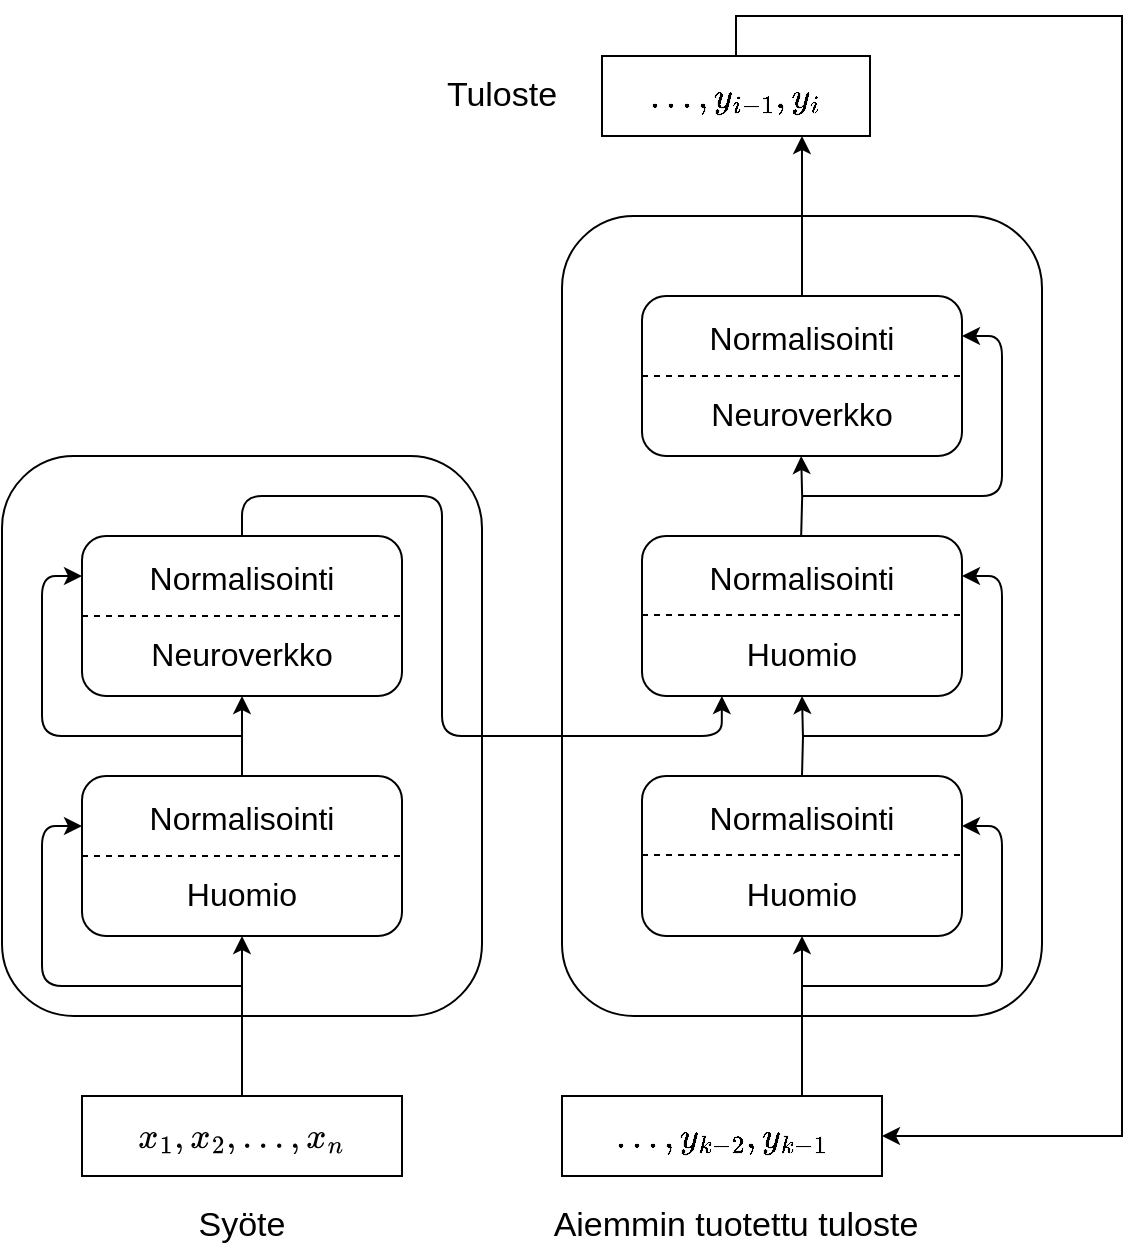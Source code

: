 <mxfile version="21.3.2" type="github">
  <diagram name="Sivu-1" id="GMaKvx0z-_WbxwCyOCGv">
    <mxGraphModel dx="1444" dy="767" grid="1" gridSize="10" guides="1" tooltips="1" connect="1" arrows="1" fold="1" page="1" pageScale="1" pageWidth="827" pageHeight="1169" math="1" shadow="0">
      <root>
        <mxCell id="0" />
        <mxCell id="1" parent="0" />
        <mxCell id="7PYKrdhhIDAXLN2S15Va-42" style="edgeStyle=orthogonalEdgeStyle;rounded=1;orthogonalLoop=1;jettySize=auto;html=1;exitX=1;exitY=0.25;exitDx=0;exitDy=0;entryX=1;entryY=0.25;entryDx=0;entryDy=0;" parent="1" target="7PYKrdhhIDAXLN2S15Va-36" edge="1">
          <mxGeometry relative="1" as="geometry">
            <mxPoint x="520" y="420" as="sourcePoint" />
            <Array as="points">
              <mxPoint x="620" y="420" />
              <mxPoint x="620" y="340" />
            </Array>
          </mxGeometry>
        </mxCell>
        <mxCell id="7PYKrdhhIDAXLN2S15Va-36" value="&lt;div style=&quot;font-size: 16px;&quot;&gt;&lt;font style=&quot;font-size: 16px;&quot;&gt;Normalisointi&lt;/font&gt;&lt;/div&gt;&lt;div style=&quot;font-size: 16px;&quot;&gt;&lt;font style=&quot;font-size: 16px;&quot;&gt;&lt;br&gt;&lt;/font&gt;&lt;/div&gt;&lt;div style=&quot;font-size: 16px;&quot;&gt;&lt;font style=&quot;font-size: 16px;&quot;&gt;Neuroverkko&lt;font style=&quot;font-size: 16px;&quot;&gt;&lt;br&gt;&lt;/font&gt;&lt;/font&gt;&lt;/div&gt;" style="rounded=1;whiteSpace=wrap;html=1;" parent="1" vertex="1">
          <mxGeometry x="440" y="320" width="160" height="80" as="geometry" />
        </mxCell>
        <mxCell id="7PYKrdhhIDAXLN2S15Va-35" value="&lt;div style=&quot;font-size: 16px;&quot;&gt;&lt;font style=&quot;font-size: 16px;&quot;&gt;Normalisointi&lt;/font&gt;&lt;/div&gt;&lt;div style=&quot;font-size: 16px;&quot;&gt;&lt;font style=&quot;font-size: 16px;&quot;&gt;&lt;br&gt;&lt;/font&gt;&lt;/div&gt;&lt;div style=&quot;font-size: 16px;&quot;&gt;&lt;font style=&quot;font-size: 16px;&quot;&gt;Huomio&lt;font style=&quot;font-size: 16px;&quot;&gt;&lt;br&gt;&lt;/font&gt;&lt;/font&gt;&lt;/div&gt;" style="rounded=1;whiteSpace=wrap;html=1;" parent="1" vertex="1">
          <mxGeometry x="440" y="440" width="160" height="80" as="geometry" />
        </mxCell>
        <mxCell id="7PYKrdhhIDAXLN2S15Va-34" value="&lt;div style=&quot;font-size: 16px;&quot;&gt;&lt;font style=&quot;font-size: 16px;&quot;&gt;Normalisointi&lt;/font&gt;&lt;/div&gt;&lt;div style=&quot;font-size: 16px;&quot;&gt;&lt;font style=&quot;font-size: 16px;&quot;&gt;&lt;br&gt;&lt;/font&gt;&lt;/div&gt;&lt;div style=&quot;font-size: 16px;&quot;&gt;&lt;font style=&quot;font-size: 16px;&quot;&gt;Huomio&lt;font style=&quot;font-size: 16px;&quot;&gt;&lt;br&gt;&lt;/font&gt;&lt;/font&gt;&lt;/div&gt;" style="rounded=1;whiteSpace=wrap;html=1;" parent="1" vertex="1">
          <mxGeometry x="440" y="560" width="160" height="80" as="geometry" />
        </mxCell>
        <mxCell id="7PYKrdhhIDAXLN2S15Va-33" value="&lt;div style=&quot;font-size: 16px;&quot;&gt;&lt;font style=&quot;font-size: 16px;&quot;&gt;Normalisointi&lt;/font&gt;&lt;/div&gt;&lt;div style=&quot;font-size: 16px;&quot;&gt;&lt;font style=&quot;font-size: 16px;&quot;&gt;&lt;br&gt;&lt;/font&gt;&lt;/div&gt;&lt;div style=&quot;font-size: 16px;&quot;&gt;&lt;font style=&quot;font-size: 16px;&quot;&gt;Huomio&lt;font style=&quot;font-size: 16px;&quot;&gt;&lt;br&gt;&lt;/font&gt;&lt;/font&gt;&lt;/div&gt;" style="rounded=1;whiteSpace=wrap;html=1;" parent="1" vertex="1">
          <mxGeometry x="160" y="560" width="160" height="80" as="geometry" />
        </mxCell>
        <mxCell id="7PYKrdhhIDAXLN2S15Va-39" style="edgeStyle=orthogonalEdgeStyle;rounded=1;orthogonalLoop=1;jettySize=auto;html=1;exitX=0.5;exitY=0;exitDx=0;exitDy=0;entryX=0.333;entryY=0.6;entryDx=0;entryDy=0;entryPerimeter=0;" parent="1" source="7PYKrdhhIDAXLN2S15Va-3" edge="1">
          <mxGeometry relative="1" as="geometry">
            <mxPoint x="479.92" y="520" as="targetPoint" />
            <Array as="points">
              <mxPoint x="240" y="420" />
              <mxPoint x="340" y="420" />
              <mxPoint x="340" y="540" />
              <mxPoint x="480" y="540" />
            </Array>
          </mxGeometry>
        </mxCell>
        <mxCell id="7PYKrdhhIDAXLN2S15Va-48" style="edgeStyle=orthogonalEdgeStyle;rounded=1;orthogonalLoop=1;jettySize=auto;html=1;entryX=0;entryY=0.25;entryDx=0;entryDy=0;" parent="1" target="7PYKrdhhIDAXLN2S15Va-3" edge="1">
          <mxGeometry relative="1" as="geometry">
            <mxPoint x="240" y="540" as="sourcePoint" />
            <Array as="points">
              <mxPoint x="140" y="540" />
              <mxPoint x="140" y="460" />
            </Array>
          </mxGeometry>
        </mxCell>
        <mxCell id="7PYKrdhhIDAXLN2S15Va-3" value="&lt;div style=&quot;font-size: 16px;&quot;&gt;&lt;font style=&quot;font-size: 16px;&quot;&gt;Normalisointi&lt;/font&gt;&lt;/div&gt;&lt;div style=&quot;font-size: 16px;&quot;&gt;&lt;font style=&quot;font-size: 16px;&quot;&gt;&lt;br&gt;&lt;/font&gt;&lt;/div&gt;&lt;div style=&quot;font-size: 16px;&quot;&gt;&lt;font style=&quot;font-size: 16px;&quot;&gt;Neuroverkko&lt;br&gt;&lt;/font&gt;&lt;/div&gt;" style="rounded=1;whiteSpace=wrap;html=1;" parent="1" vertex="1">
          <mxGeometry x="160" y="440" width="160" height="80" as="geometry" />
        </mxCell>
        <mxCell id="7PYKrdhhIDAXLN2S15Va-24" style="edgeStyle=orthogonalEdgeStyle;rounded=0;orthogonalLoop=1;jettySize=auto;html=1;exitX=0.5;exitY=0;exitDx=0;exitDy=0;entryX=0.5;entryY=1;entryDx=0;entryDy=0;" parent="1" edge="1">
          <mxGeometry relative="1" as="geometry">
            <mxPoint x="520" y="560" as="sourcePoint" />
            <mxPoint x="520" y="520" as="targetPoint" />
          </mxGeometry>
        </mxCell>
        <mxCell id="7PYKrdhhIDAXLN2S15Va-26" style="edgeStyle=orthogonalEdgeStyle;rounded=0;orthogonalLoop=1;jettySize=auto;html=1;entryX=0.5;entryY=1;entryDx=0;entryDy=0;exitX=0.75;exitY=0;exitDx=0;exitDy=0;" parent="1" edge="1">
          <mxGeometry relative="1" as="geometry">
            <mxPoint x="520" y="640" as="targetPoint" />
            <mxPoint x="520" y="720" as="sourcePoint" />
          </mxGeometry>
        </mxCell>
        <mxCell id="7PYKrdhhIDAXLN2S15Va-31" style="edgeStyle=orthogonalEdgeStyle;rounded=0;orthogonalLoop=1;jettySize=auto;html=1;exitX=0.5;exitY=0;exitDx=0;exitDy=0;" parent="1" edge="1">
          <mxGeometry relative="1" as="geometry">
            <mxPoint x="520" y="240" as="targetPoint" />
            <mxPoint x="520" y="320" as="sourcePoint" />
          </mxGeometry>
        </mxCell>
        <mxCell id="7PYKrdhhIDAXLN2S15Va-25" style="edgeStyle=orthogonalEdgeStyle;rounded=0;orthogonalLoop=1;jettySize=auto;html=1;exitX=0.5;exitY=0;exitDx=0;exitDy=0;entryX=0.5;entryY=1;entryDx=0;entryDy=0;" parent="1" edge="1">
          <mxGeometry relative="1" as="geometry">
            <mxPoint x="519.58" y="440" as="sourcePoint" />
            <mxPoint x="519.58" y="400" as="targetPoint" />
          </mxGeometry>
        </mxCell>
        <mxCell id="7PYKrdhhIDAXLN2S15Va-9" value="" style="endArrow=classic;html=1;rounded=0;entryX=0.5;entryY=1;entryDx=0;entryDy=0;exitX=0.5;exitY=0;exitDx=0;exitDy=0;" parent="1" target="7PYKrdhhIDAXLN2S15Va-3" edge="1">
          <mxGeometry width="50" height="50" relative="1" as="geometry">
            <mxPoint x="240" y="560" as="sourcePoint" />
            <mxPoint x="480" y="490" as="targetPoint" />
          </mxGeometry>
        </mxCell>
        <mxCell id="7PYKrdhhIDAXLN2S15Va-10" value="" style="endArrow=classic;html=1;rounded=0;entryX=0.5;entryY=1;entryDx=0;entryDy=0;" parent="1" edge="1">
          <mxGeometry width="50" height="50" relative="1" as="geometry">
            <mxPoint x="240" y="720" as="sourcePoint" />
            <mxPoint x="240" y="640" as="targetPoint" />
          </mxGeometry>
        </mxCell>
        <mxCell id="7PYKrdhhIDAXLN2S15Va-15" value="" style="endArrow=none;dashed=1;html=1;rounded=0;exitX=0;exitY=0.5;exitDx=0;exitDy=0;entryX=1;entryY=0.5;entryDx=0;entryDy=0;" parent="1" edge="1">
          <mxGeometry width="50" height="50" relative="1" as="geometry">
            <mxPoint x="160" y="600" as="sourcePoint" />
            <mxPoint x="320" y="600" as="targetPoint" />
          </mxGeometry>
        </mxCell>
        <mxCell id="7PYKrdhhIDAXLN2S15Va-16" value="" style="endArrow=none;dashed=1;html=1;rounded=0;exitX=0;exitY=0.5;exitDx=0;exitDy=0;entryX=1;entryY=0.5;entryDx=0;entryDy=0;" parent="1" source="7PYKrdhhIDAXLN2S15Va-3" target="7PYKrdhhIDAXLN2S15Va-3" edge="1">
          <mxGeometry width="50" height="50" relative="1" as="geometry">
            <mxPoint x="350" y="570" as="sourcePoint" />
            <mxPoint x="400" y="520" as="targetPoint" />
          </mxGeometry>
        </mxCell>
        <mxCell id="7PYKrdhhIDAXLN2S15Va-21" value="" style="endArrow=none;dashed=1;html=1;rounded=0;exitX=0;exitY=0.5;exitDx=0;exitDy=0;entryX=1;entryY=0.5;entryDx=0;entryDy=0;" parent="1" edge="1">
          <mxGeometry width="50" height="50" relative="1" as="geometry">
            <mxPoint x="440" y="360" as="sourcePoint" />
            <mxPoint x="600" y="360" as="targetPoint" />
          </mxGeometry>
        </mxCell>
        <mxCell id="7PYKrdhhIDAXLN2S15Va-22" value="" style="endArrow=none;dashed=1;html=1;rounded=0;exitX=0;exitY=0.5;exitDx=0;exitDy=0;entryX=1;entryY=0.5;entryDx=0;entryDy=0;" parent="1" edge="1">
          <mxGeometry width="50" height="50" relative="1" as="geometry">
            <mxPoint x="440" y="479.5" as="sourcePoint" />
            <mxPoint x="600" y="479.5" as="targetPoint" />
          </mxGeometry>
        </mxCell>
        <mxCell id="7PYKrdhhIDAXLN2S15Va-23" value="" style="endArrow=none;dashed=1;html=1;rounded=0;exitX=0;exitY=0.5;exitDx=0;exitDy=0;entryX=1;entryY=0.5;entryDx=0;entryDy=0;" parent="1" edge="1">
          <mxGeometry width="50" height="50" relative="1" as="geometry">
            <mxPoint x="440" y="599.5" as="sourcePoint" />
            <mxPoint x="600" y="599.5" as="targetPoint" />
          </mxGeometry>
        </mxCell>
        <mxCell id="7PYKrdhhIDAXLN2S15Va-43" style="edgeStyle=orthogonalEdgeStyle;rounded=1;orthogonalLoop=1;jettySize=auto;html=1;exitX=1;exitY=0.25;exitDx=0;exitDy=0;entryX=1;entryY=0.25;entryDx=0;entryDy=0;" parent="1" edge="1">
          <mxGeometry relative="1" as="geometry">
            <mxPoint x="600" y="460" as="targetPoint" />
            <mxPoint x="520" y="540" as="sourcePoint" />
            <Array as="points">
              <mxPoint x="620" y="540" />
              <mxPoint x="620" y="460" />
            </Array>
          </mxGeometry>
        </mxCell>
        <mxCell id="7PYKrdhhIDAXLN2S15Va-44" style="edgeStyle=orthogonalEdgeStyle;rounded=1;orthogonalLoop=1;jettySize=auto;html=1;exitX=1;exitY=0.25;exitDx=0;exitDy=0;entryX=1;entryY=0.25;entryDx=0;entryDy=0;" parent="1" edge="1">
          <mxGeometry relative="1" as="geometry">
            <mxPoint x="600" y="585" as="targetPoint" />
            <mxPoint x="520" y="665" as="sourcePoint" />
            <Array as="points">
              <mxPoint x="620" y="665" />
              <mxPoint x="620" y="585" />
            </Array>
          </mxGeometry>
        </mxCell>
        <mxCell id="7PYKrdhhIDAXLN2S15Va-49" style="edgeStyle=orthogonalEdgeStyle;rounded=1;orthogonalLoop=1;jettySize=auto;html=1;entryX=0;entryY=0.25;entryDx=0;entryDy=0;" parent="1" edge="1">
          <mxGeometry relative="1" as="geometry">
            <mxPoint x="160" y="585" as="targetPoint" />
            <mxPoint x="240" y="665" as="sourcePoint" />
            <Array as="points">
              <mxPoint x="140" y="665" />
              <mxPoint x="140" y="585" />
            </Array>
          </mxGeometry>
        </mxCell>
        <mxCell id="7PYKrdhhIDAXLN2S15Va-50" value="" style="rounded=1;whiteSpace=wrap;html=1;fillColor=none;" parent="1" vertex="1">
          <mxGeometry x="120" y="400" width="240" height="280" as="geometry" />
        </mxCell>
        <mxCell id="7PYKrdhhIDAXLN2S15Va-51" value="" style="rounded=1;whiteSpace=wrap;html=1;fillColor=none;" parent="1" vertex="1">
          <mxGeometry x="400" y="280" width="240" height="400" as="geometry" />
        </mxCell>
        <mxCell id="Tz3jFz0AzKm_h4EaVXFq-5" style="edgeStyle=orthogonalEdgeStyle;rounded=0;orthogonalLoop=1;jettySize=auto;html=1;exitX=0.5;exitY=0;exitDx=0;exitDy=0;" parent="1" source="Tz3jFz0AzKm_h4EaVXFq-4" edge="1">
          <mxGeometry relative="1" as="geometry">
            <mxPoint x="560" y="740" as="targetPoint" />
            <Array as="points">
              <mxPoint x="487" y="180" />
              <mxPoint x="680" y="180" />
            </Array>
          </mxGeometry>
        </mxCell>
        <mxCell id="Tz3jFz0AzKm_h4EaVXFq-4" value="&lt;div style=&quot;font-size: 13px;&quot;&gt;&lt;font style=&quot;font-size: 15px;&quot;&gt;$$\dots, y_{i-1}, y_{i}$$&lt;/font&gt;&lt;/div&gt;" style="rounded=0;whiteSpace=wrap;html=1;" parent="1" vertex="1">
          <mxGeometry x="420" y="200" width="134" height="40" as="geometry" />
        </mxCell>
        <mxCell id="Tz3jFz0AzKm_h4EaVXFq-6" value="&lt;font style=&quot;font-size: 15px;&quot;&gt;&lt;svg xmlns:xlink=&quot;http://www.w3.org/1999/xlink&quot; viewBox=&quot;0 -442 5769 636&quot; role=&quot;img&quot; height=&quot;1.439ex&quot; width=&quot;13.052ex&quot; xmlns=&quot;http://www.w3.org/2000/svg&quot; style=&quot;vertical-align: -0.439ex;&quot;&gt;&lt;defs&gt;&lt;path d=&quot;M52 289Q59 331 106 386T222 442Q257 442 286 424T329 379Q371 442 430 442Q467 442 494 420T522 361Q522 332 508 314T481 292T458 288Q439 288 427 299T415 328Q415 374 465 391Q454 404 425 404Q412 404 406 402Q368 386 350 336Q290 115 290 78Q290 50 306 38T341 26Q378 26 414 59T463 140Q466 150 469 151T485 153H489Q504 153 504 145Q504 144 502 134Q486 77 440 33T333 -11Q263 -11 227 52Q186 -10 133 -10H127Q78 -10 57 16T35 71Q35 103 54 123T99 143Q142 143 142 101Q142 81 130 66T107 46T94 41L91 40Q91 39 97 36T113 29T132 26Q168 26 194 71Q203 87 217 139T245 247T261 313Q266 340 266 352Q266 380 251 392T217 404Q177 404 142 372T93 290Q91 281 88 280T72 278H58Q52 284 52 289Z&quot; id=&quot;MJX-2-TEX-I-1D465&quot;&gt;&lt;/path&gt;&lt;path d=&quot;M213 578L200 573Q186 568 160 563T102 556H83V602H102Q149 604 189 617T245 641T273 663Q275 666 285 666Q294 666 302 660V361L303 61Q310 54 315 52T339 48T401 46H427V0H416Q395 3 257 3Q121 3 100 0H88V46H114Q136 46 152 46T177 47T193 50T201 52T207 57T213 61V578Z&quot; id=&quot;MJX-2-TEX-N-31&quot;&gt;&lt;/path&gt;&lt;path d=&quot;M78 35T78 60T94 103T137 121Q165 121 187 96T210 8Q210 -27 201 -60T180 -117T154 -158T130 -185T117 -194Q113 -194 104 -185T95 -172Q95 -168 106 -156T131 -126T157 -76T173 -3V9L172 8Q170 7 167 6T161 3T152 1T140 0Q113 0 96 17Z&quot; id=&quot;MJX-2-TEX-N-2C&quot;&gt;&lt;/path&gt;&lt;path d=&quot;M109 429Q82 429 66 447T50 491Q50 562 103 614T235 666Q326 666 387 610T449 465Q449 422 429 383T381 315T301 241Q265 210 201 149L142 93L218 92Q375 92 385 97Q392 99 409 186V189H449V186Q448 183 436 95T421 3V0H50V19V31Q50 38 56 46T86 81Q115 113 136 137Q145 147 170 174T204 211T233 244T261 278T284 308T305 340T320 369T333 401T340 431T343 464Q343 527 309 573T212 619Q179 619 154 602T119 569T109 550Q109 549 114 549Q132 549 151 535T170 489Q170 464 154 447T109 429Z&quot; id=&quot;MJX-2-TEX-N-32&quot;&gt;&lt;/path&gt;&lt;path d=&quot;M78 60Q78 84 95 102T138 120Q162 120 180 104T199 61Q199 36 182 18T139 0T96 17T78 60ZM525 60Q525 84 542 102T585 120Q609 120 627 104T646 61Q646 36 629 18T586 0T543 17T525 60ZM972 60Q972 84 989 102T1032 120Q1056 120 1074 104T1093 61Q1093 36 1076 18T1033 0T990 17T972 60Z&quot; id=&quot;MJX-2-TEX-N-2026&quot;&gt;&lt;/path&gt;&lt;path d=&quot;M21 287Q22 293 24 303T36 341T56 388T89 425T135 442Q171 442 195 424T225 390T231 369Q231 367 232 367L243 378Q304 442 382 442Q436 442 469 415T503 336T465 179T427 52Q427 26 444 26Q450 26 453 27Q482 32 505 65T540 145Q542 153 560 153Q580 153 580 145Q580 144 576 130Q568 101 554 73T508 17T439 -10Q392 -10 371 17T350 73Q350 92 386 193T423 345Q423 404 379 404H374Q288 404 229 303L222 291L189 157Q156 26 151 16Q138 -11 108 -11Q95 -11 87 -5T76 7T74 17Q74 30 112 180T152 343Q153 348 153 366Q153 405 129 405Q91 405 66 305Q60 285 60 284Q58 278 41 278H27Q21 284 21 287Z&quot; id=&quot;MJX-2-TEX-I-1D45B&quot;&gt;&lt;/path&gt;&lt;/defs&gt;&lt;g transform=&quot;scale(1,-1)&quot; stroke-width=&quot;0&quot; fill=&quot;currentColor&quot; stroke=&quot;currentColor&quot;&gt;&lt;g data-mml-node=&quot;math&quot;&gt;&lt;g data-mml-node=&quot;msub&quot;&gt;&lt;g data-mml-node=&quot;mi&quot;&gt;&lt;use xlink:href=&quot;#MJX-2-TEX-I-1D465&quot; data-c=&quot;1D465&quot;&gt;&lt;/use&gt;&lt;/g&gt;&lt;g transform=&quot;translate(605,-150) scale(0.707)&quot; data-mml-node=&quot;mn&quot;&gt;&lt;use xlink:href=&quot;#MJX-2-TEX-N-31&quot; data-c=&quot;31&quot;&gt;&lt;/use&gt;&lt;/g&gt;&lt;/g&gt;&lt;g transform=&quot;translate(1008.6,0)&quot; data-mml-node=&quot;mo&quot;&gt;&lt;use xlink:href=&quot;#MJX-2-TEX-N-2C&quot; data-c=&quot;2C&quot;&gt;&lt;/use&gt;&lt;/g&gt;&lt;g transform=&quot;translate(1453.2,0)&quot; data-mml-node=&quot;msub&quot;&gt;&lt;g data-mml-node=&quot;mi&quot;&gt;&lt;use xlink:href=&quot;#MJX-2-TEX-I-1D465&quot; data-c=&quot;1D465&quot;&gt;&lt;/use&gt;&lt;/g&gt;&lt;g transform=&quot;translate(605,-150) scale(0.707)&quot; data-mml-node=&quot;mn&quot;&gt;&lt;use xlink:href=&quot;#MJX-2-TEX-N-32&quot; data-c=&quot;32&quot;&gt;&lt;/use&gt;&lt;/g&gt;&lt;/g&gt;&lt;g transform=&quot;translate(2461.8,0)&quot; data-mml-node=&quot;mo&quot;&gt;&lt;use xlink:href=&quot;#MJX-2-TEX-N-2C&quot; data-c=&quot;2C&quot;&gt;&lt;/use&gt;&lt;/g&gt;&lt;g transform=&quot;translate(2906.4,0)&quot; data-mml-node=&quot;mo&quot;&gt;&lt;use xlink:href=&quot;#MJX-2-TEX-N-2026&quot; data-c=&quot;2026&quot;&gt;&lt;/use&gt;&lt;/g&gt;&lt;g transform=&quot;translate(4245.1,0)&quot; data-mml-node=&quot;mo&quot;&gt;&lt;use xlink:href=&quot;#MJX-2-TEX-N-2C&quot; data-c=&quot;2C&quot;&gt;&lt;/use&gt;&lt;/g&gt;&lt;g transform=&quot;translate(4689.8,0)&quot; data-mml-node=&quot;msub&quot;&gt;&lt;g data-mml-node=&quot;mi&quot;&gt;&lt;use xlink:href=&quot;#MJX-2-TEX-I-1D465&quot; data-c=&quot;1D465&quot;&gt;&lt;/use&gt;&lt;/g&gt;&lt;g transform=&quot;translate(605,-150) scale(0.707)&quot; data-mml-node=&quot;mi&quot;&gt;&lt;use xlink:href=&quot;#MJX-2-TEX-I-1D45B&quot; data-c=&quot;1D45B&quot;&gt;&lt;/use&gt;&lt;/g&gt;&lt;/g&gt;&lt;/g&gt;&lt;/g&gt;&lt;/svg&gt;&lt;/font&gt;" style="rounded=0;whiteSpace=wrap;html=1;" parent="1" vertex="1">
          <mxGeometry x="160" y="720" width="160" height="40" as="geometry" />
        </mxCell>
        <mxCell id="Tz3jFz0AzKm_h4EaVXFq-7" value="&lt;div&gt;&lt;font style=&quot;font-size: 15px;&quot;&gt;$$\dots, y_{k-2}, y_{k-1}$$&lt;/font&gt;&lt;/div&gt;" style="rounded=0;whiteSpace=wrap;html=1;" parent="1" vertex="1">
          <mxGeometry x="400" y="720" width="160" height="40" as="geometry" />
        </mxCell>
        <mxCell id="I8HA8xImL1ggvuEU1R1x-1" value="&lt;font style=&quot;font-size: 17px;&quot;&gt;Syöte&lt;/font&gt;" style="text;html=1;strokeColor=none;fillColor=none;align=center;verticalAlign=middle;whiteSpace=wrap;rounded=0;" vertex="1" parent="1">
          <mxGeometry x="210" y="770" width="60" height="30" as="geometry" />
        </mxCell>
        <mxCell id="I8HA8xImL1ggvuEU1R1x-2" value="&lt;font style=&quot;font-size: 17px;&quot;&gt;Tuloste&lt;/font&gt;" style="text;html=1;strokeColor=none;fillColor=none;align=center;verticalAlign=middle;whiteSpace=wrap;rounded=0;" vertex="1" parent="1">
          <mxGeometry x="340" y="205" width="60" height="30" as="geometry" />
        </mxCell>
        <mxCell id="I8HA8xImL1ggvuEU1R1x-3" value="&lt;font style=&quot;font-size: 17px;&quot;&gt;Aiemmin tuotettu tuloste&lt;/font&gt;" style="text;html=1;strokeColor=none;fillColor=none;align=center;verticalAlign=middle;whiteSpace=wrap;rounded=0;" vertex="1" parent="1">
          <mxGeometry x="392" y="770" width="190" height="30" as="geometry" />
        </mxCell>
      </root>
    </mxGraphModel>
  </diagram>
</mxfile>
